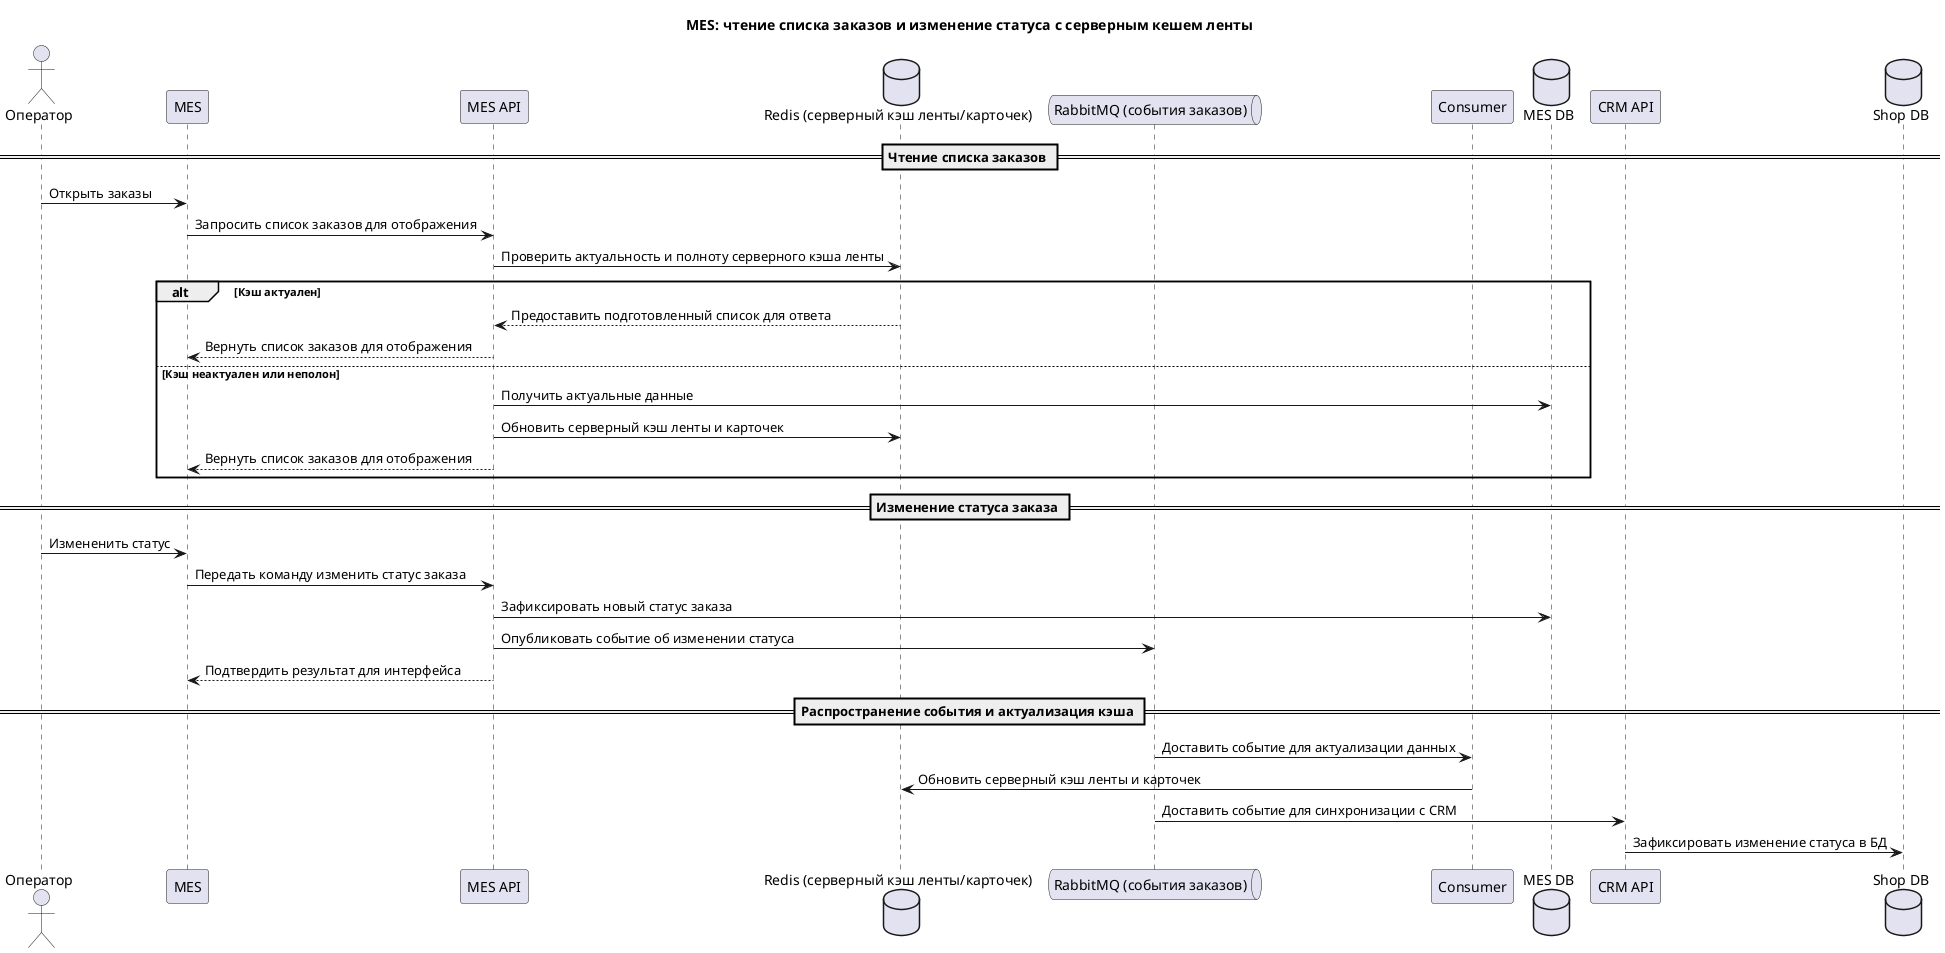 @startuml
title MES: чтение списка заказов и изменение статуса с серверным кешем ленты

actor "Оператор" as Op
participant "MES" as FE
participant "MES API" as MES
database "Redis (серверный кэш ленты/карточек)" as Redis
queue "RabbitMQ (события заказов)" as RMQ
participant "Сonsumer" as Proj
database "MES DB" as MESDB
participant "CRM API" as CRM
database "Shop DB" as ShopDB

== Чтение списка заказов ==
Op -> FE : Открыть заказы
FE -> MES : Запросить список заказов для отображения
MES -> Redis : Проверить актуальность и полноту серверного кэша ленты
alt Кэш актуален
  Redis --> MES : Предоставить подготовленный список для ответа
  MES --> FE : Вернуть список заказов для отображения
else Кэш неактуален или неполон
  MES -> MESDB : Получить актуальные данные
  MES -> Redis : Обновить серверный кэш ленты и карточек
  MES --> FE : Вернуть список заказов для отображения
end

== Изменение статуса заказа ==
Op -> FE : Измененить статус
FE -> MES : Передать команду изменить статус заказа
MES -> MESDB : Зафиксировать новый статус заказа
MES -> RMQ : Опубликовать событие об изменении статуса
MES --> FE : Подтвердить результат для интерфейса

== Распространение события и актуализация кэша ==
RMQ -> Proj : Доставить событие для актуализации данных
Proj -> Redis : Обновить серверный кэш ленты и карточек
RMQ -> CRM : Доставить событие для синхронизации с CRM
CRM -> ShopDB : Зафиксировать изменение статуса в БД

@enduml

